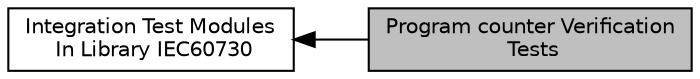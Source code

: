 digraph "Program counter Verification Tests"
{
  edge [fontname="Helvetica",fontsize="10",labelfontname="Helvetica",labelfontsize="10"];
  node [fontname="Helvetica",fontsize="10",shape=box];
  rankdir=LR;
  Node1 [label="Program counter Verification\l Tests",height=0.2,width=0.4,color="black", fillcolor="grey75", style="filled", fontcolor="black",tooltip="Python script for the IEC60730 Program counter Verification tests."];
  Node2 [label="Integration Test Modules\l In Library IEC60730",height=0.2,width=0.4,color="black", fillcolor="white", style="filled",URL="$group__IEC60730__INTEGRATION__TEST.html",tooltip=" "];
  Node2->Node1 [shape=plaintext, dir="back", style="solid"];
}
